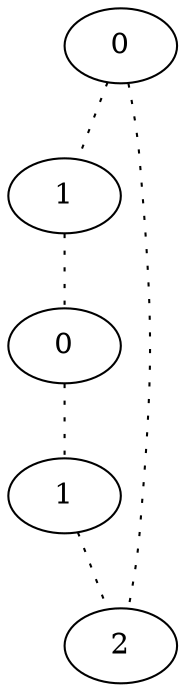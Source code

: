 graph {
a[label=0]
b[label=1]
c[label=0]
d[label=1]
e[label=2]
a -- b [style=dotted];
b -- c [style=dotted];
c -- d [style=dotted];
d -- e [style=dotted];
a -- e [style=dotted];
}
